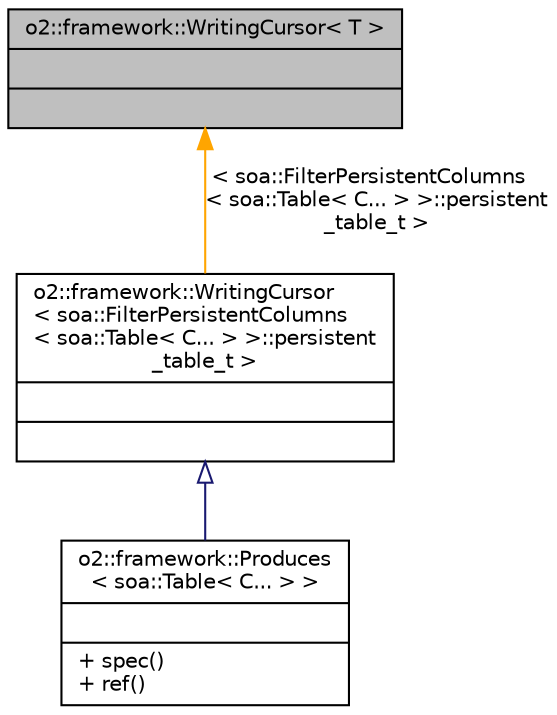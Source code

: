 digraph "o2::framework::WritingCursor&lt; T &gt;"
{
 // INTERACTIVE_SVG=YES
  bgcolor="transparent";
  edge [fontname="Helvetica",fontsize="10",labelfontname="Helvetica",labelfontsize="10"];
  node [fontname="Helvetica",fontsize="10",shape=record];
  Node1 [label="{o2::framework::WritingCursor\< T \>\n||}",height=0.2,width=0.4,color="black", fillcolor="grey75", style="filled", fontcolor="black"];
  Node1 -> Node2 [dir="back",color="orange",fontsize="10",style="solid",label=" \< soa::FilterPersistentColumns\l\< soa::Table\< C... \> \>::persistent\l_table_t \>" ,fontname="Helvetica"];
  Node2 [label="{o2::framework::WritingCursor\l\< soa::FilterPersistentColumns\l\< soa::Table\< C... \> \>::persistent\l_table_t \>\n||}",height=0.2,width=0.4,color="black",URL="$d5/dc5/structo2_1_1framework_1_1WritingCursor.html"];
  Node2 -> Node3 [dir="back",color="midnightblue",fontsize="10",style="solid",arrowtail="onormal",fontname="Helvetica"];
  Node3 [label="{o2::framework::Produces\l\< soa::Table\< C... \> \>\n||+ spec()\l+ ref()\l}",height=0.2,width=0.4,color="black",URL="$d8/d86/structo2_1_1framework_1_1Produces_3_01soa_1_1Table_3_01C_8_8_8_01_4_01_4.html"];
}
